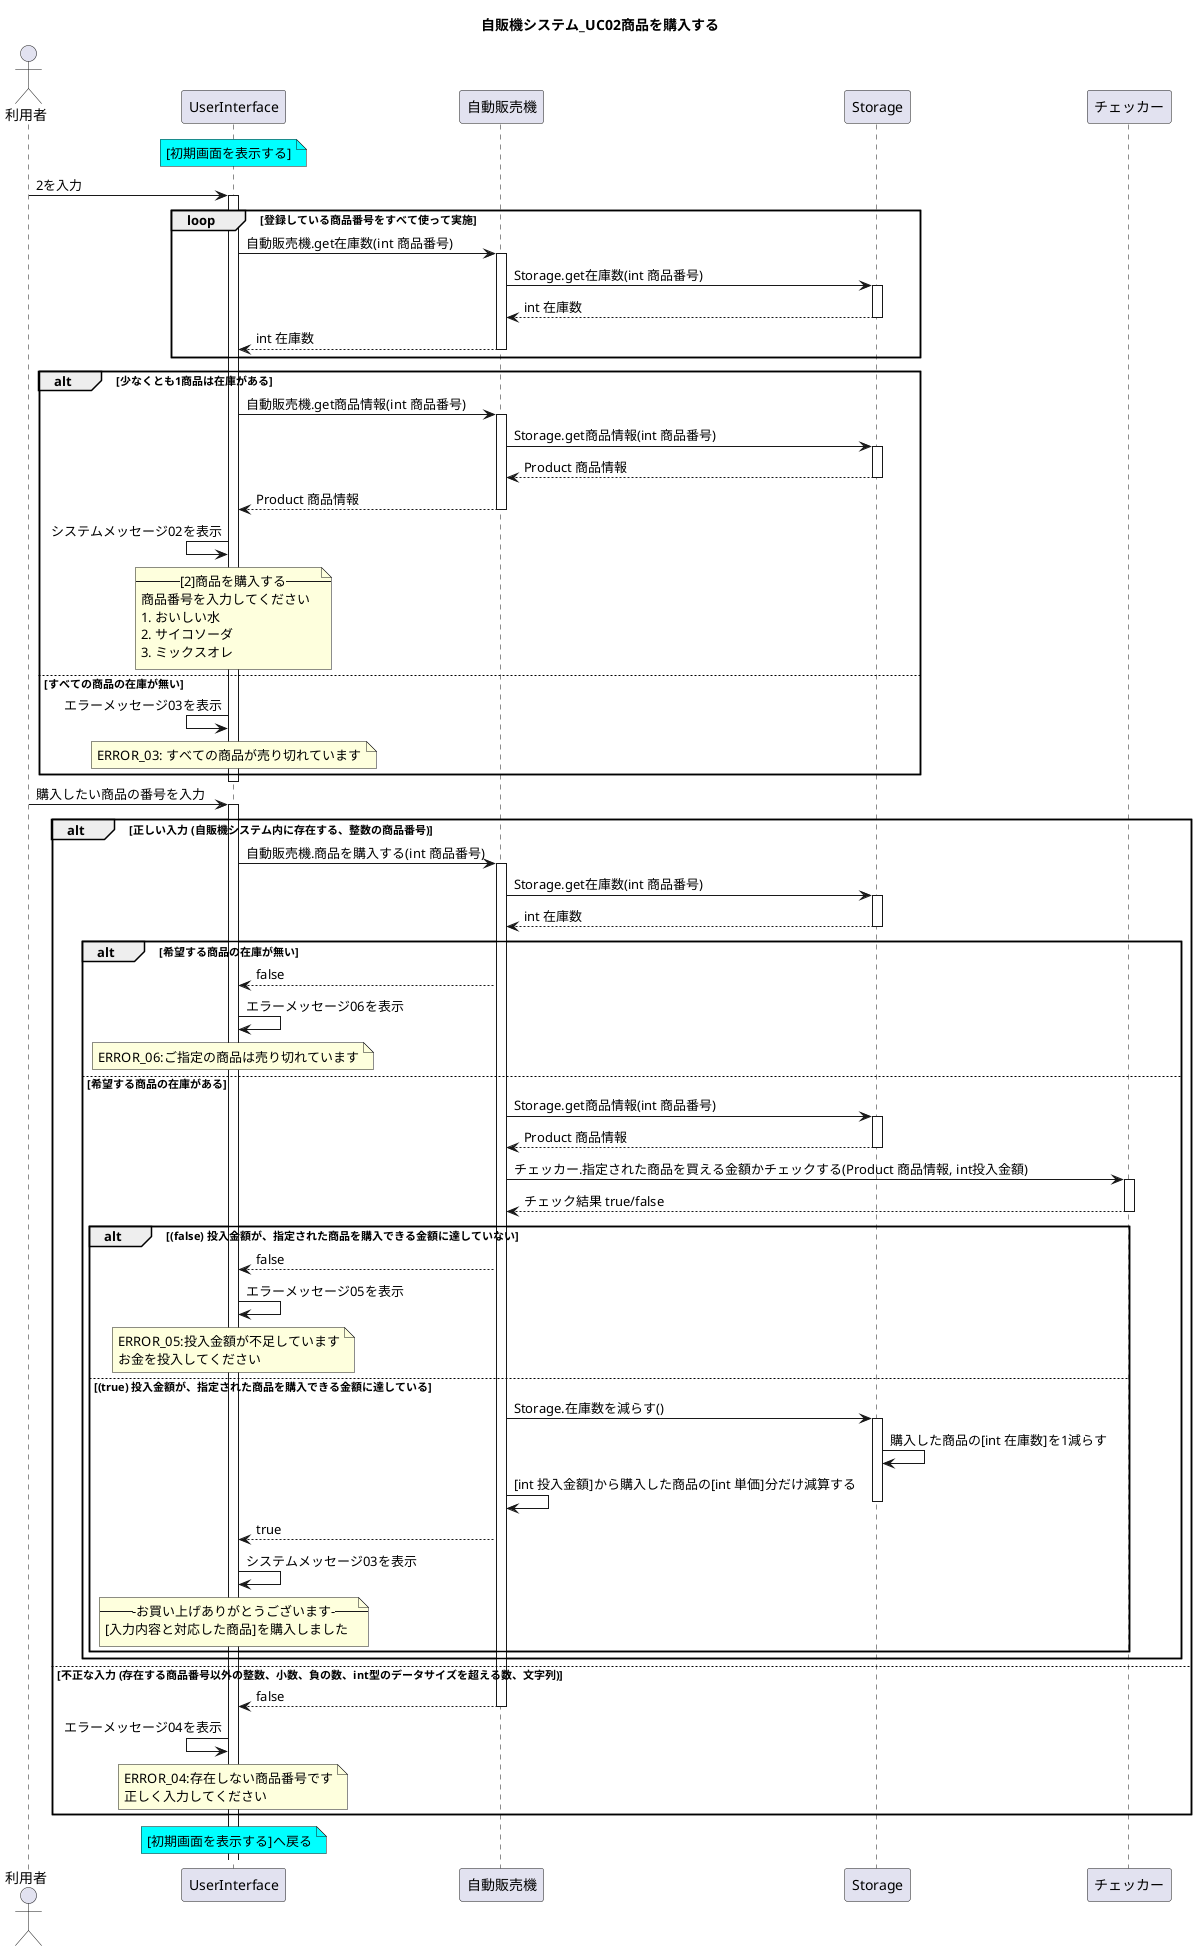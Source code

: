 @startuml
title 自販機システム_UC02商品を購入する

actor 利用者
note over UserInterface #Cyan
[初期画面を表示する]
end note

利用者 -> UserInterface : 2を入力

loop 登録している商品番号をすべて使って実施
activate UserInterface
UserInterface -> 自動販売機 : 自動販売機.get在庫数(int 商品番号)
activate 自動販売機
自動販売機 -> Storage : Storage.get在庫数(int 商品番号)
activate Storage
自動販売機 <-- Storage : int 在庫数
deactivate Storage
UserInterface <-- 自動販売機 : int 在庫数
deactivate 自動販売機
end loop

alt 少なくとも1商品は在庫がある
    UserInterface -> 自動販売機 : 自動販売機.get商品情報(int 商品番号)
    activate 自動販売機
    自動販売機 -> Storage : Storage.get商品情報(int 商品番号)
    activate Storage

    自動販売機 <-- Storage : Product 商品情報 
    deactivate Storage
    UserInterface <-- 自動販売機 : Product 商品情報
    deactivate 自動販売機

    ' UserInterface -> Product : get商品番号(), get商品名()
    ' activate Product
    ' UserInterface <-- Product : int 商品番号, String 商品名
    ' deactivate Product 

    UserInterface <- UserInterface : システムメッセージ02を表示
    note over UserInterface
    --[2]商品を購入する--
    商品番号を入力してください
    1. おいしい水
    2. サイコソーダ
    3. ミックスオレ
    end note

else すべての商品の在庫が無い
    UserInterface <- UserInterface : エラーメッセージ03を表示
    note over UserInterface
    ERROR_03: すべての商品が売り切れています
    end note

end
deactivate UserInterface

利用者 -> UserInterface : 購入したい商品の番号を入力

activate UserInterface

alt 正しい入力 (自販機システム内に存在する、整数の商品番号)

    UserInterface -> 自動販売機 : 自動販売機.商品を購入する(int 商品番号)
    activate 自動販売機
    自動販売機 -> Storage : Storage.get在庫数(int 商品番号)
    activate Storage
    自動販売機 <-- Storage : int 在庫数
    deactivate Storage

    alt 希望する商品の在庫が無い

        UserInterface <-- 自動販売機 : false
        UserInterface -> UserInterface : エラーメッセージ06を表示
        note over UserInterface
        ERROR_06:ご指定の商品は売り切れています
        end note


    else 希望する商品の在庫がある

        自動販売機 -> Storage : Storage.get商品情報(int 商品番号)
        activate Storage
        自動販売機 <-- Storage : Product 商品情報 
        deactivate Storage

        自動販売機 -> チェッカー : チェッカー.指定された商品を買える金額かチェックする(Product 商品情報, int投入金額)
        activate チェッカー
        自動販売機 <-- チェッカー : チェック結果 true/false
        deactivate チェッカー

        alt (false) 投入金額が、指定された商品を購入できる金額に達していない
            
            UserInterface <-- 自動販売機 : false
            UserInterface -> UserInterface : エラーメッセージ05を表示
            note over UserInterface
            ERROR_05:投入金額が不足しています
            お金を投入してください
            end note

        else (true) 投入金額が、指定された商品を購入できる金額に達している

            自動販売機 -> Storage : Storage.在庫数を減らす()
            activate Storage
            Storage -> Storage : 購入した商品の[int 在庫数]を1減らす
            自動販売機 -> 自動販売機 : [int 投入金額]から購入した商品の[int 単価]分だけ減算する
            deactivate Storage
            UserInterface <-- 自動販売機 : true

            UserInterface -> UserInterface : システムメッセージ03を表示
            note over UserInterface
            ---お買い上げありがとうございます---
            [入力内容と対応した商品]を購入しました
            end note
            
        end


    end

else 不正な入力 (存在する商品番号以外の整数、小数、負の数、int型のデータサイズを超える数、文字列)
    
    UserInterface <-- 自動販売機 : false
    deactivate 自動販売機
    UserInterface <- UserInterface : エラーメッセージ04を表示
    note over UserInterface
    ERROR_04:存在しない商品番号です
    正しく入力してください
    end note
  
end

note over UserInterface #Cyan
[初期画面を表示する]へ戻る
end note

@enduml